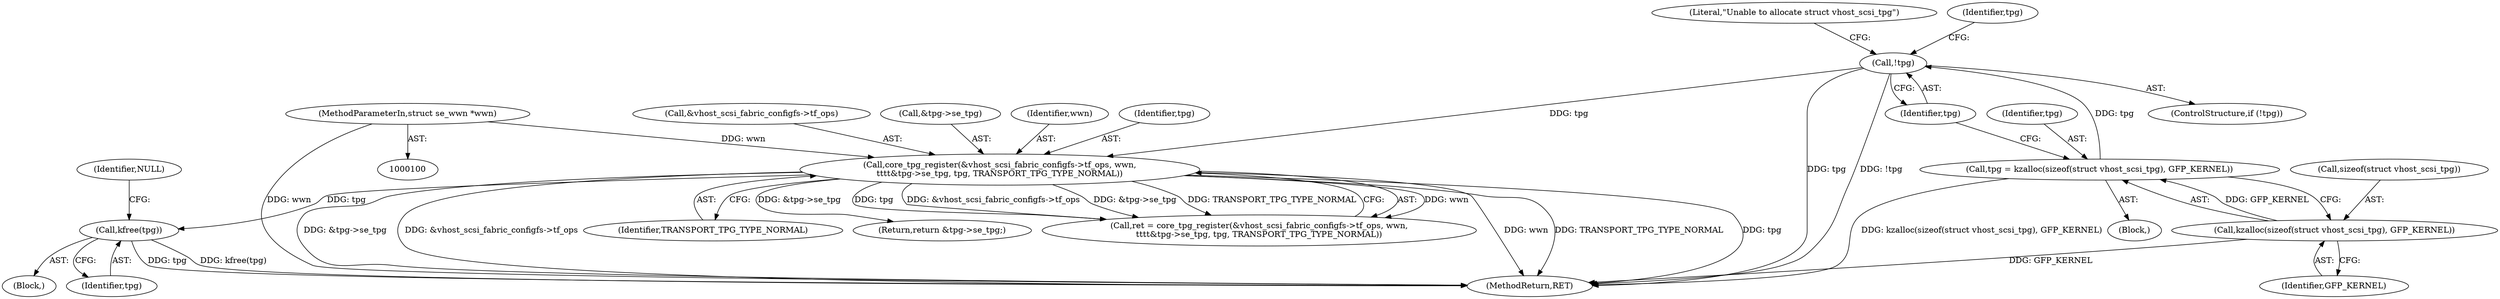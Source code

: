 digraph "0_linux_59c816c1f24df0204e01851431d3bab3eb76719c@API" {
"1000189" [label="(Call,kfree(tpg))"];
"1000172" [label="(Call,core_tpg_register(&vhost_scsi_fabric_configfs->tf_ops, wwn,\n\t\t\t\t&tpg->se_tpg, tpg, TRANSPORT_TPG_TYPE_NORMAL))"];
"1000101" [label="(MethodParameterIn,struct se_wwn *wwn)"];
"1000141" [label="(Call,!tpg)"];
"1000134" [label="(Call,tpg = kzalloc(sizeof(struct vhost_scsi_tpg), GFP_KERNEL))"];
"1000136" [label="(Call,kzalloc(sizeof(struct vhost_scsi_tpg), GFP_KERNEL))"];
"1000136" [label="(Call,kzalloc(sizeof(struct vhost_scsi_tpg), GFP_KERNEL))"];
"1000183" [label="(Identifier,TRANSPORT_TPG_TYPE_NORMAL)"];
"1000142" [label="(Identifier,tpg)"];
"1000173" [label="(Call,&vhost_scsi_fabric_configfs->tf_ops)"];
"1000178" [label="(Call,&tpg->se_tpg)"];
"1000190" [label="(Identifier,tpg)"];
"1000206" [label="(Return,return &tpg->se_tpg;)"];
"1000145" [label="(Literal,\"Unable to allocate struct vhost_scsi_tpg\")"];
"1000134" [label="(Call,tpg = kzalloc(sizeof(struct vhost_scsi_tpg), GFP_KERNEL))"];
"1000137" [label="(Call,sizeof(struct vhost_scsi_tpg))"];
"1000192" [label="(Identifier,NULL)"];
"1000101" [label="(MethodParameterIn,struct se_wwn *wwn)"];
"1000172" [label="(Call,core_tpg_register(&vhost_scsi_fabric_configfs->tf_ops, wwn,\n\t\t\t\t&tpg->se_tpg, tpg, TRANSPORT_TPG_TYPE_NORMAL))"];
"1000189" [label="(Call,kfree(tpg))"];
"1000153" [label="(Identifier,tpg)"];
"1000135" [label="(Identifier,tpg)"];
"1000139" [label="(Identifier,GFP_KERNEL)"];
"1000170" [label="(Call,ret = core_tpg_register(&vhost_scsi_fabric_configfs->tf_ops, wwn,\n\t\t\t\t&tpg->se_tpg, tpg, TRANSPORT_TPG_TYPE_NORMAL))"];
"1000177" [label="(Identifier,wwn)"];
"1000104" [label="(Block,)"];
"1000188" [label="(Block,)"];
"1000211" [label="(MethodReturn,RET)"];
"1000182" [label="(Identifier,tpg)"];
"1000140" [label="(ControlStructure,if (!tpg))"];
"1000141" [label="(Call,!tpg)"];
"1000189" -> "1000188"  [label="AST: "];
"1000189" -> "1000190"  [label="CFG: "];
"1000190" -> "1000189"  [label="AST: "];
"1000192" -> "1000189"  [label="CFG: "];
"1000189" -> "1000211"  [label="DDG: tpg"];
"1000189" -> "1000211"  [label="DDG: kfree(tpg)"];
"1000172" -> "1000189"  [label="DDG: tpg"];
"1000172" -> "1000170"  [label="AST: "];
"1000172" -> "1000183"  [label="CFG: "];
"1000173" -> "1000172"  [label="AST: "];
"1000177" -> "1000172"  [label="AST: "];
"1000178" -> "1000172"  [label="AST: "];
"1000182" -> "1000172"  [label="AST: "];
"1000183" -> "1000172"  [label="AST: "];
"1000170" -> "1000172"  [label="CFG: "];
"1000172" -> "1000211"  [label="DDG: tpg"];
"1000172" -> "1000211"  [label="DDG: &tpg->se_tpg"];
"1000172" -> "1000211"  [label="DDG: &vhost_scsi_fabric_configfs->tf_ops"];
"1000172" -> "1000211"  [label="DDG: wwn"];
"1000172" -> "1000211"  [label="DDG: TRANSPORT_TPG_TYPE_NORMAL"];
"1000172" -> "1000170"  [label="DDG: wwn"];
"1000172" -> "1000170"  [label="DDG: tpg"];
"1000172" -> "1000170"  [label="DDG: &vhost_scsi_fabric_configfs->tf_ops"];
"1000172" -> "1000170"  [label="DDG: &tpg->se_tpg"];
"1000172" -> "1000170"  [label="DDG: TRANSPORT_TPG_TYPE_NORMAL"];
"1000101" -> "1000172"  [label="DDG: wwn"];
"1000141" -> "1000172"  [label="DDG: tpg"];
"1000172" -> "1000206"  [label="DDG: &tpg->se_tpg"];
"1000101" -> "1000100"  [label="AST: "];
"1000101" -> "1000211"  [label="DDG: wwn"];
"1000141" -> "1000140"  [label="AST: "];
"1000141" -> "1000142"  [label="CFG: "];
"1000142" -> "1000141"  [label="AST: "];
"1000145" -> "1000141"  [label="CFG: "];
"1000153" -> "1000141"  [label="CFG: "];
"1000141" -> "1000211"  [label="DDG: tpg"];
"1000141" -> "1000211"  [label="DDG: !tpg"];
"1000134" -> "1000141"  [label="DDG: tpg"];
"1000134" -> "1000104"  [label="AST: "];
"1000134" -> "1000136"  [label="CFG: "];
"1000135" -> "1000134"  [label="AST: "];
"1000136" -> "1000134"  [label="AST: "];
"1000142" -> "1000134"  [label="CFG: "];
"1000134" -> "1000211"  [label="DDG: kzalloc(sizeof(struct vhost_scsi_tpg), GFP_KERNEL)"];
"1000136" -> "1000134"  [label="DDG: GFP_KERNEL"];
"1000136" -> "1000139"  [label="CFG: "];
"1000137" -> "1000136"  [label="AST: "];
"1000139" -> "1000136"  [label="AST: "];
"1000136" -> "1000211"  [label="DDG: GFP_KERNEL"];
}
